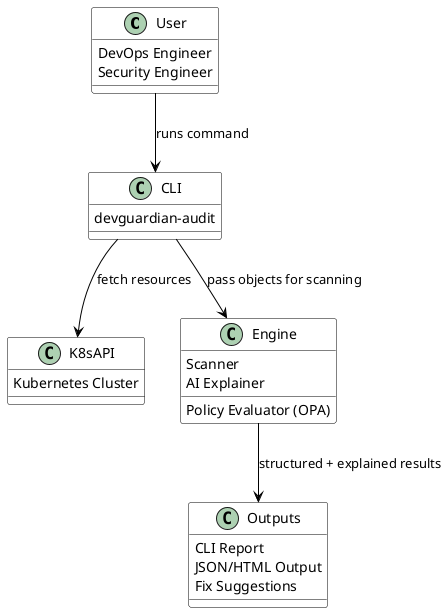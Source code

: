 @startuml
!define RECTANGLE class
skinparam class {
    BackgroundColor White
    ArrowColor Black
    BorderColor Black
}

RECTANGLE User {
    DevOps Engineer
    Security Engineer
}

RECTANGLE CLI {
    devguardian-audit
}

RECTANGLE K8sAPI {
    Kubernetes Cluster
}

RECTANGLE Engine {
    Scanner
    Policy Evaluator (OPA)
    AI Explainer
}

RECTANGLE Outputs {
    CLI Report
    JSON/HTML Output
    Fix Suggestions
}

User --> CLI : runs command
CLI --> K8sAPI : fetch resources
CLI --> Engine : pass objects for scanning
Engine --> Outputs : structured + explained results
@enduml
